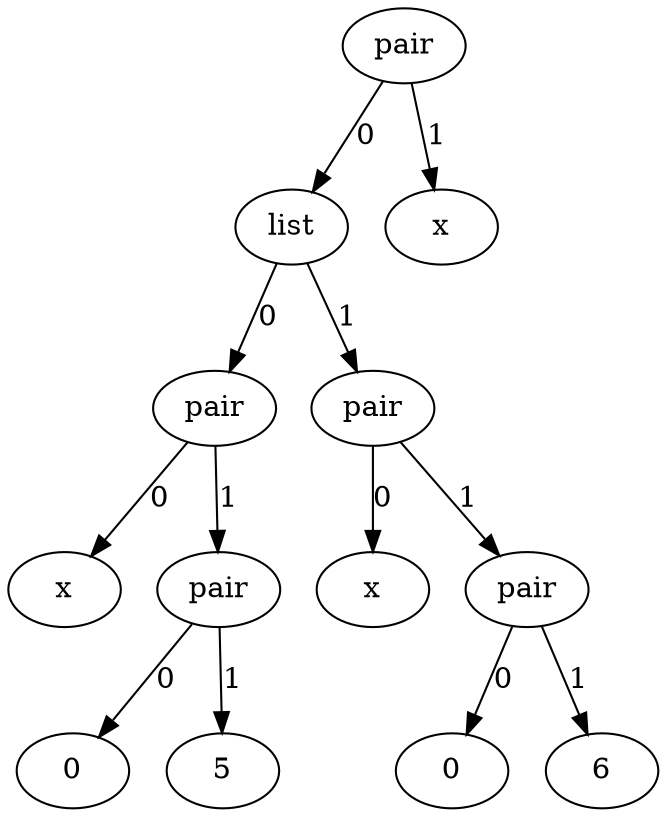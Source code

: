 digraph G {
n1 [label="pair"]
n2 [label="list"]
n3 [label="pair"]
n4 [label="x"]
n3 -> n4 [label="0"]
n5 [label="pair"]
n6 [label="0"]
n5 -> n6 [label="0"]
n7 [label="5"]
n5 -> n7 [label="1"]
n3 -> n5 [label="1"]
n2 -> n3 [label="0"]
n8 [label="pair"]
n9 [label="x"]
n8 -> n9 [label="0"]
n10 [label="pair"]
n11 [label="0"]
n10 -> n11 [label="0"]
n12 [label="6"]
n10 -> n12 [label="1"]
n8 -> n10 [label="1"]
n2 -> n8 [label="1"]
n1 -> n2 [label="0"]
n13 [label="x"]
n1 -> n13 [label="1"]
}
